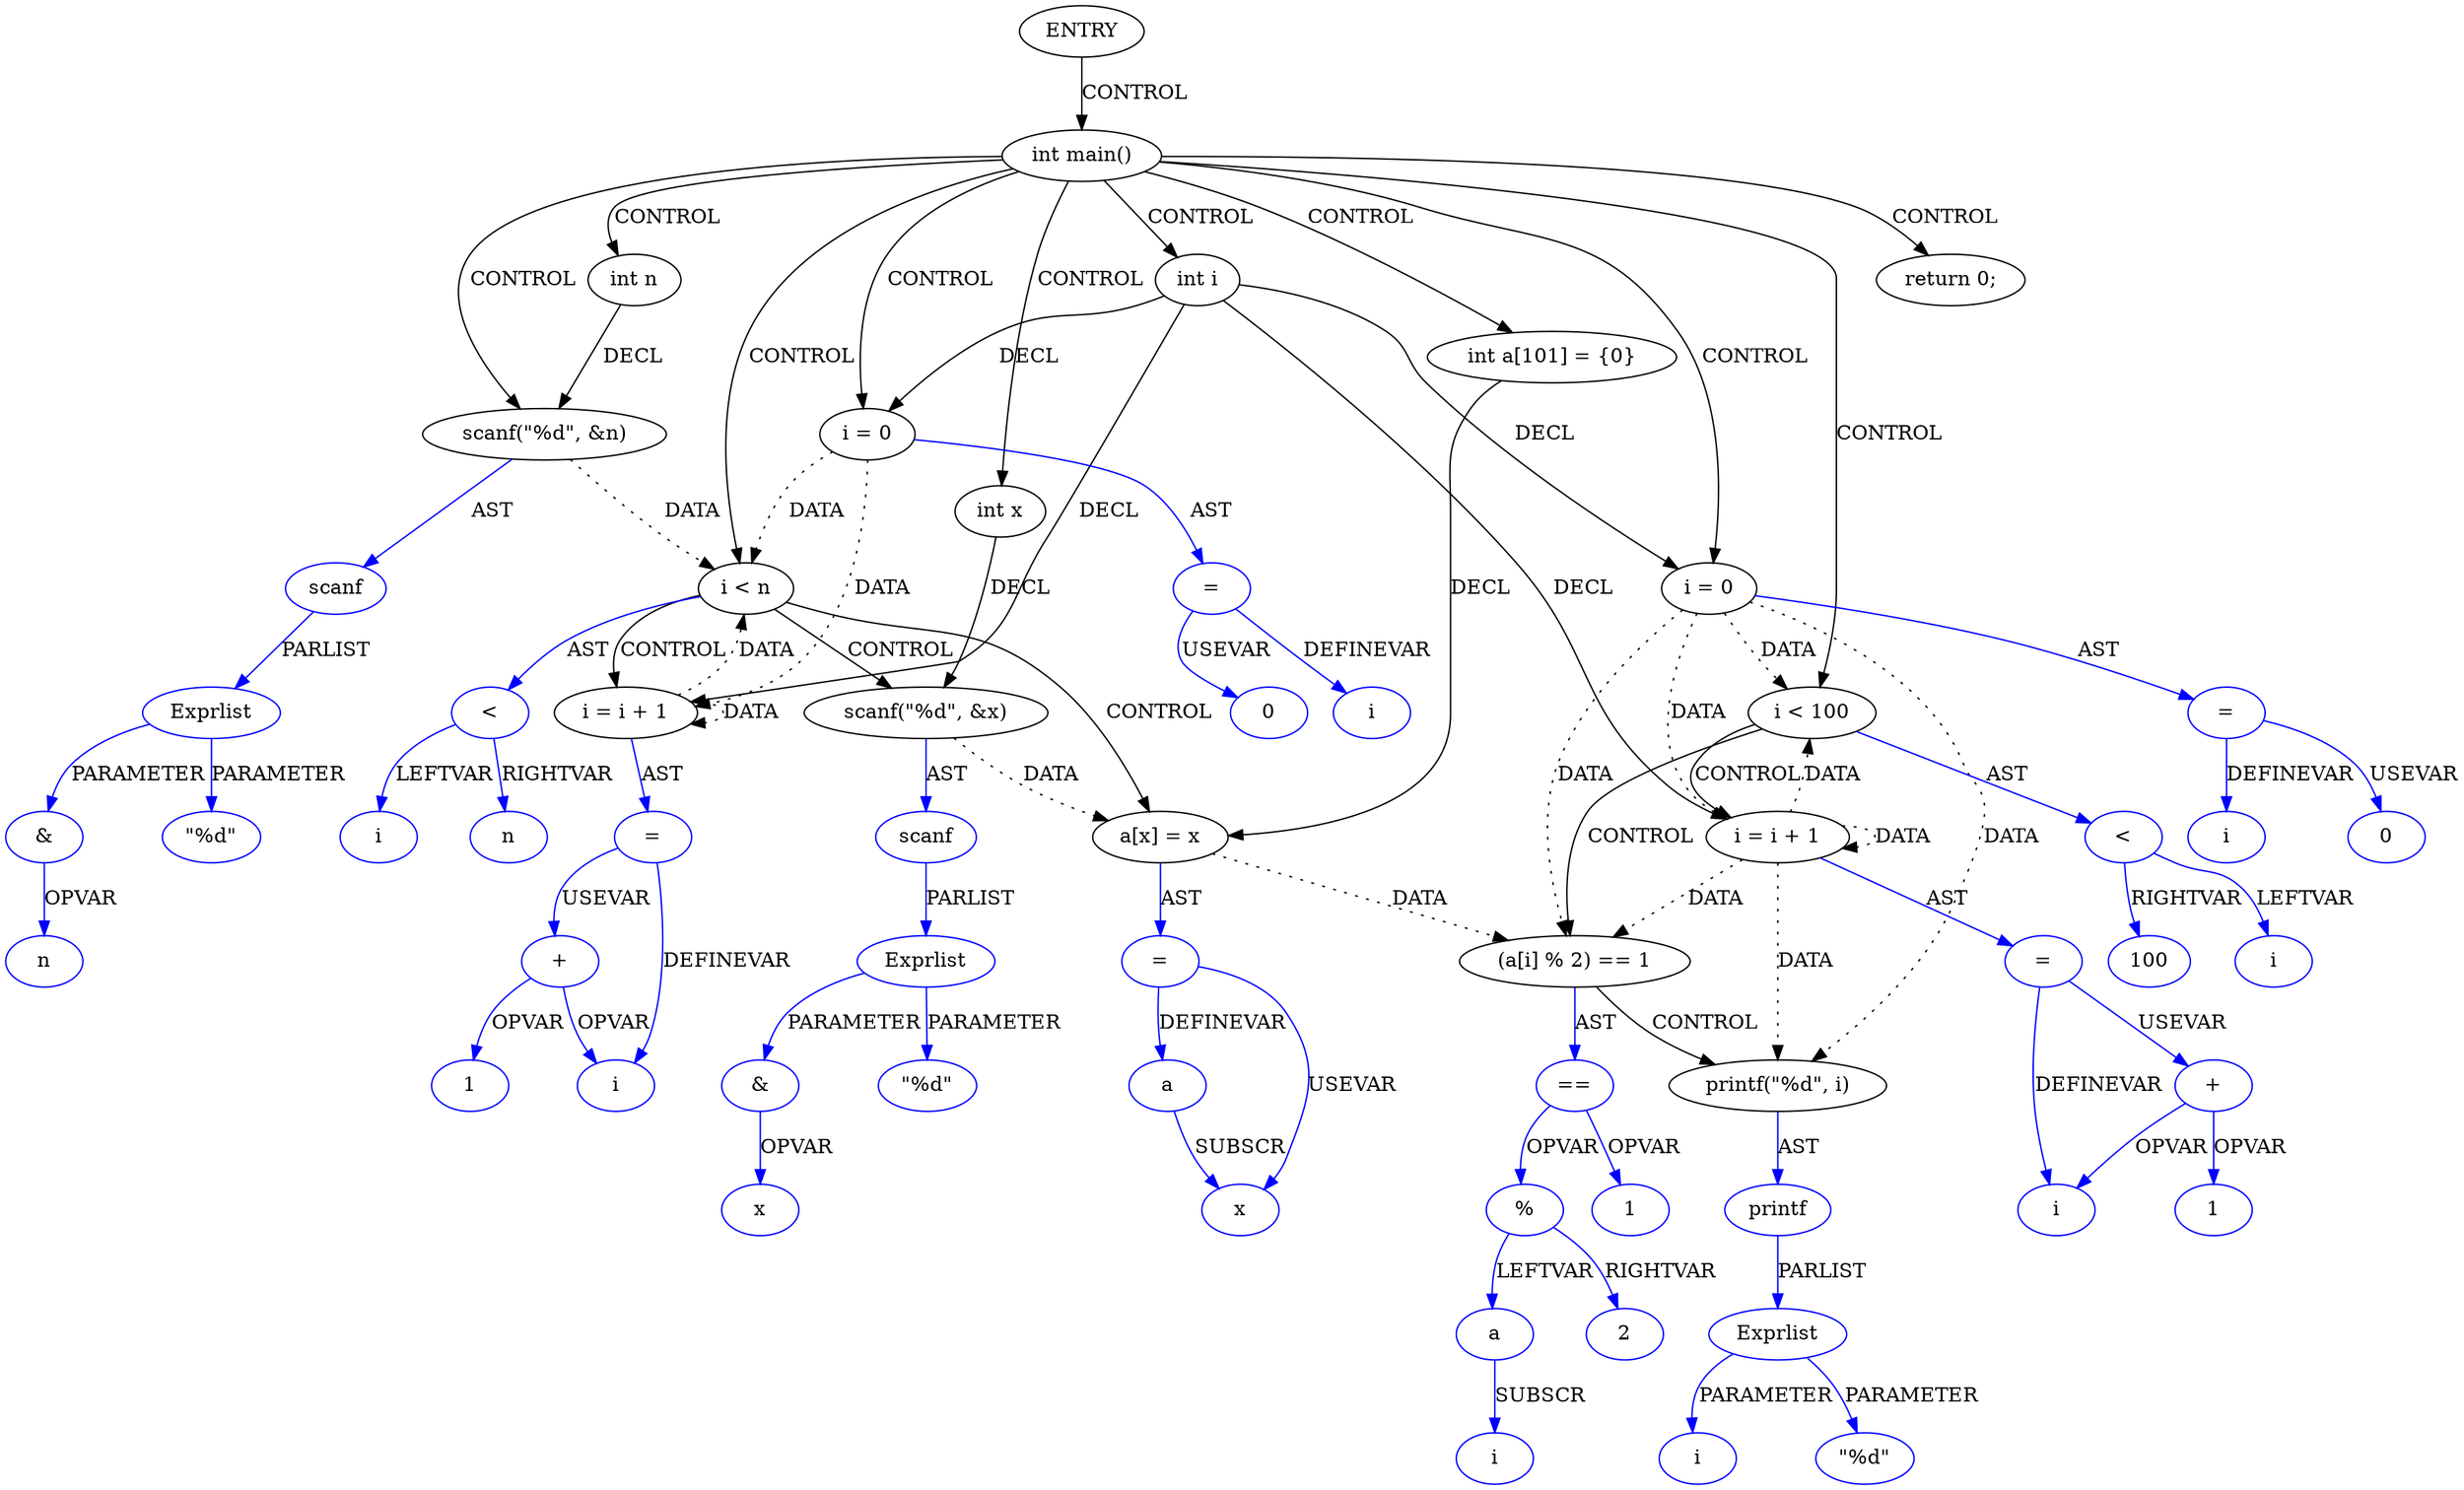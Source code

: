 digraph DotForMerge{
Node1 [label="ENTRY",type="ENTRY",coord="-1"];
Node2 [label="int main()",type="CONTROL",coord="2"];
Node4 [label="int n",type="DECL",coord="3",varname="n",vartype="int"];
Node5 [label="int i",type="DECL",coord="3",varname="i",vartype="int"];
Node6 [label="int x",type="DECL",coord="3",varname="x",vartype="int"];
Node7 [label="int a[101] = {0}",type="DECL",coord="4",varname="a",vartype="int[]"];
Node8 [label="scanf(\"%d\", &n)",type="CALL",coord="5"];
Node9 [label="scanf",type="FUNCNAME",coord="5",color=blue];
Node10 [label="Exprlist",type="EXPRS",coord="5",color=blue];
Node11 [label="\"%d\"",type="CONST",coord="5",color=blue];
Node12 [label="&",type="OP",coord="5",color=blue];
Node13 [label="n",type="VAR",coord="5",color=blue];
Node14 [label="i = 0",type="ASSIGN",coord="6"];
Node15 [label="=",type="ASSIGNOP",coord="6",color=blue];
Node16 [label="i",type="VAR",coord="6",color=blue];
Node17 [label="0",type="CONST",coord="6",color=blue];
Node18 [label="i < n",type="CONTROL",coord="6"];
Node21 [label="scanf(\"%d\", &x)",type="CALL",coord="7"];
Node22 [label="scanf",type="FUNCNAME",coord="7",color=blue];
Node23 [label="Exprlist",type="EXPRS",coord="7",color=blue];
Node24 [label="\"%d\"",type="CONST",coord="7",color=blue];
Node25 [label="&",type="OP",coord="7",color=blue];
Node26 [label="x",type="VAR",coord="7",color=blue];
Node27 [label="a[x] = x",type="ASSIGN",coord="8"];
Node28 [label="=",type="ASSIGNOP",coord="8",color=blue];
Node29 [label="a",type="VAR",coord="8",color=blue];
Node30 [label="x",type="VAR",coord="8",color=blue];
Node31 [label="i = i + 1",type="ASSIGN",coord="6"];
Node32 [label="=",type="ASSIGNOP",coord="6",color=blue];
Node33 [label="i",type="VAR",coord="6",color=blue];
Node34 [label="+",type="OP",coord="6",color=blue];
Node35 [label="1",type="CONST",coord="6",color=blue];
Node36 [label="<",type="OP",coord="6",color=blue];
Node37 [label="i",type="VAR",coord="6",color=blue];
Node38 [label="n",type="VAR",coord="6",color=blue];
Node39 [label="i = 0",type="ASSIGN",coord="10"];
Node40 [label="=",type="ASSIGNOP",coord="10",color=blue];
Node41 [label="i",type="VAR",coord="10",color=blue];
Node42 [label="0",type="CONST",coord="10",color=blue];
Node43 [label="i < 100",type="CONTROL",coord="10"];
Node46 [label="(a[i] % 2) == 1",type="CONTROL",coord="11"];
Node48 [label="printf(\"%d\", i)",type="CALL",coord="12"];
Node49 [label="printf",type="FUNCNAME",coord="12",color=blue];
Node50 [label="Exprlist",type="EXPRS",coord="12",color=blue];
Node51 [label="\"%d\"",type="CONST",coord="12",color=blue];
Node52 [label="i",type="VAR",coord="12",color=blue];
Node53 [label="==",type="OP",coord="11",color=blue];
Node54 [label="%",type="OP",coord="11",color=blue];
Node55 [label="a",type="VAR",coord="11",color=blue];
Node56 [label="i",type="VAR",coord="11",color=blue];
Node57 [label="2",type="CONST",coord="11",color=blue];
Node58 [label="1",type="CONST",coord="11",color=blue];
Node59 [label="i = i + 1",type="ASSIGN",coord="10"];
Node60 [label="=",type="ASSIGNOP",coord="10",color=blue];
Node61 [label="i",type="VAR",coord="10",color=blue];
Node62 [label="+",type="OP",coord="10",color=blue];
Node63 [label="1",type="CONST",coord="10",color=blue];
Node64 [label="<",type="OP",coord="10",color=blue];
Node65 [label="i",type="VAR",coord="10",color=blue];
Node66 [label="100",type="CONST",coord="10",color=blue];
Node67 [label="return 0;",type="RETURN",coord="15"];
Node1->Node2 [label = "CONTROL" ];
Node2->Node4 [label = "CONTROL" ];
Node2->Node5 [label = "CONTROL" ];
Node2->Node6 [label = "CONTROL" ];
Node2->Node7 [label = "CONTROL" ];
Node2->Node8 [label = "CONTROL" ];
Node2->Node14 [label = "CONTROL" ];
Node2->Node18 [label = "CONTROL" ];
Node2->Node39 [label = "CONTROL" ];
Node2->Node43 [label = "CONTROL" ];
Node2->Node67 [label = "CONTROL" ];
Node18->Node21 [label = "CONTROL" ];
Node18->Node27 [label = "CONTROL" ];
Node18->Node31 [label = "CONTROL" ];
Node43->Node46 [label = "CONTROL" ];
Node43->Node59 [label = "CONTROL" ];
Node46->Node48 [label = "CONTROL" ];
Node8->Node18 [label = "DATA", style = dotted ]
Node14->Node18 [label = "DATA", style = dotted ]
Node14->Node31 [label = "DATA", style = dotted ]
Node21->Node27 [label = "DATA", style = dotted ]
Node27->Node46 [label = "DATA", style = dotted ]
Node31->Node18 [label = "DATA", style = dotted ]
Node31->Node31 [label = "DATA", style = dotted ]
Node39->Node43 [label = "DATA", style = dotted ]
Node39->Node46 [label = "DATA", style = dotted ]
Node39->Node48 [label = "DATA", style = dotted ]
Node39->Node59 [label = "DATA", style = dotted ]
Node59->Node43 [label = "DATA", style = dotted ]
Node59->Node46 [label = "DATA", style = dotted ]
Node59->Node48 [label = "DATA", style = dotted ]
Node59->Node59 [label = "DATA", style = dotted ]
Node4->Node8 [label = "DECL"]
Node5->Node31 [label = "DECL"]
Node5->Node39 [label = "DECL"]
Node5->Node14 [label = "DECL"]
Node5->Node59 [label = "DECL"]
Node6->Node21 [label = "DECL"]
Node7->Node27 [label = "DECL"]
Node8->Node9 [label = "AST" color=blue]
Node9->Node10 [label = "PARLIST" color=blue]
Node10->Node11 [label = "PARAMETER" color=blue]
Node10->Node12 [label = "PARAMETER" color=blue]
Node12->Node13 [label = "OPVAR" color=blue]
Node14->Node15 [label = "AST" color=blue]
Node15->Node16 [label = "DEFINEVAR" color=blue]
Node15->Node17 [label = "USEVAR" color=blue]
Node18->Node36 [label = "AST" color=blue]
Node21->Node22 [label = "AST" color=blue]
Node22->Node23 [label = "PARLIST" color=blue]
Node23->Node24 [label = "PARAMETER" color=blue]
Node23->Node25 [label = "PARAMETER" color=blue]
Node25->Node26 [label = "OPVAR" color=blue]
Node27->Node28 [label = "AST" color=blue]
Node28->Node29 [label = "DEFINEVAR" color=blue]
Node28->Node30 [label = "USEVAR" color=blue]
Node29->Node30 [label = "SUBSCR" color=blue]
Node31->Node32 [label = "AST" color=blue]
Node32->Node33 [label = "DEFINEVAR" color=blue]
Node32->Node34 [label = "USEVAR" color=blue]
Node34->Node33 [label = "OPVAR" color=blue]
Node34->Node35 [label = "OPVAR" color=blue]
Node36->Node37 [label = "LEFTVAR" color=blue]
Node36->Node38 [label = "RIGHTVAR" color=blue]
Node39->Node40 [label = "AST" color=blue]
Node40->Node41 [label = "DEFINEVAR" color=blue]
Node40->Node42 [label = "USEVAR" color=blue]
Node43->Node64 [label = "AST" color=blue]
Node46->Node53 [label = "AST" color=blue]
Node48->Node49 [label = "AST" color=blue]
Node49->Node50 [label = "PARLIST" color=blue]
Node50->Node51 [label = "PARAMETER" color=blue]
Node50->Node52 [label = "PARAMETER" color=blue]
Node53->Node54 [label = "OPVAR" color=blue]
Node53->Node58 [label = "OPVAR" color=blue]
Node54->Node55 [label = "LEFTVAR" color=blue]
Node54->Node57 [label = "RIGHTVAR" color=blue]
Node55->Node56 [label = "SUBSCR" color=blue]
Node59->Node60 [label = "AST" color=blue]
Node60->Node61 [label = "DEFINEVAR" color=blue]
Node60->Node62 [label = "USEVAR" color=blue]
Node62->Node61 [label = "OPVAR" color=blue]
Node62->Node63 [label = "OPVAR" color=blue]
Node64->Node65 [label = "LEFTVAR" color=blue]
Node64->Node66 [label = "RIGHTVAR" color=blue]
}

